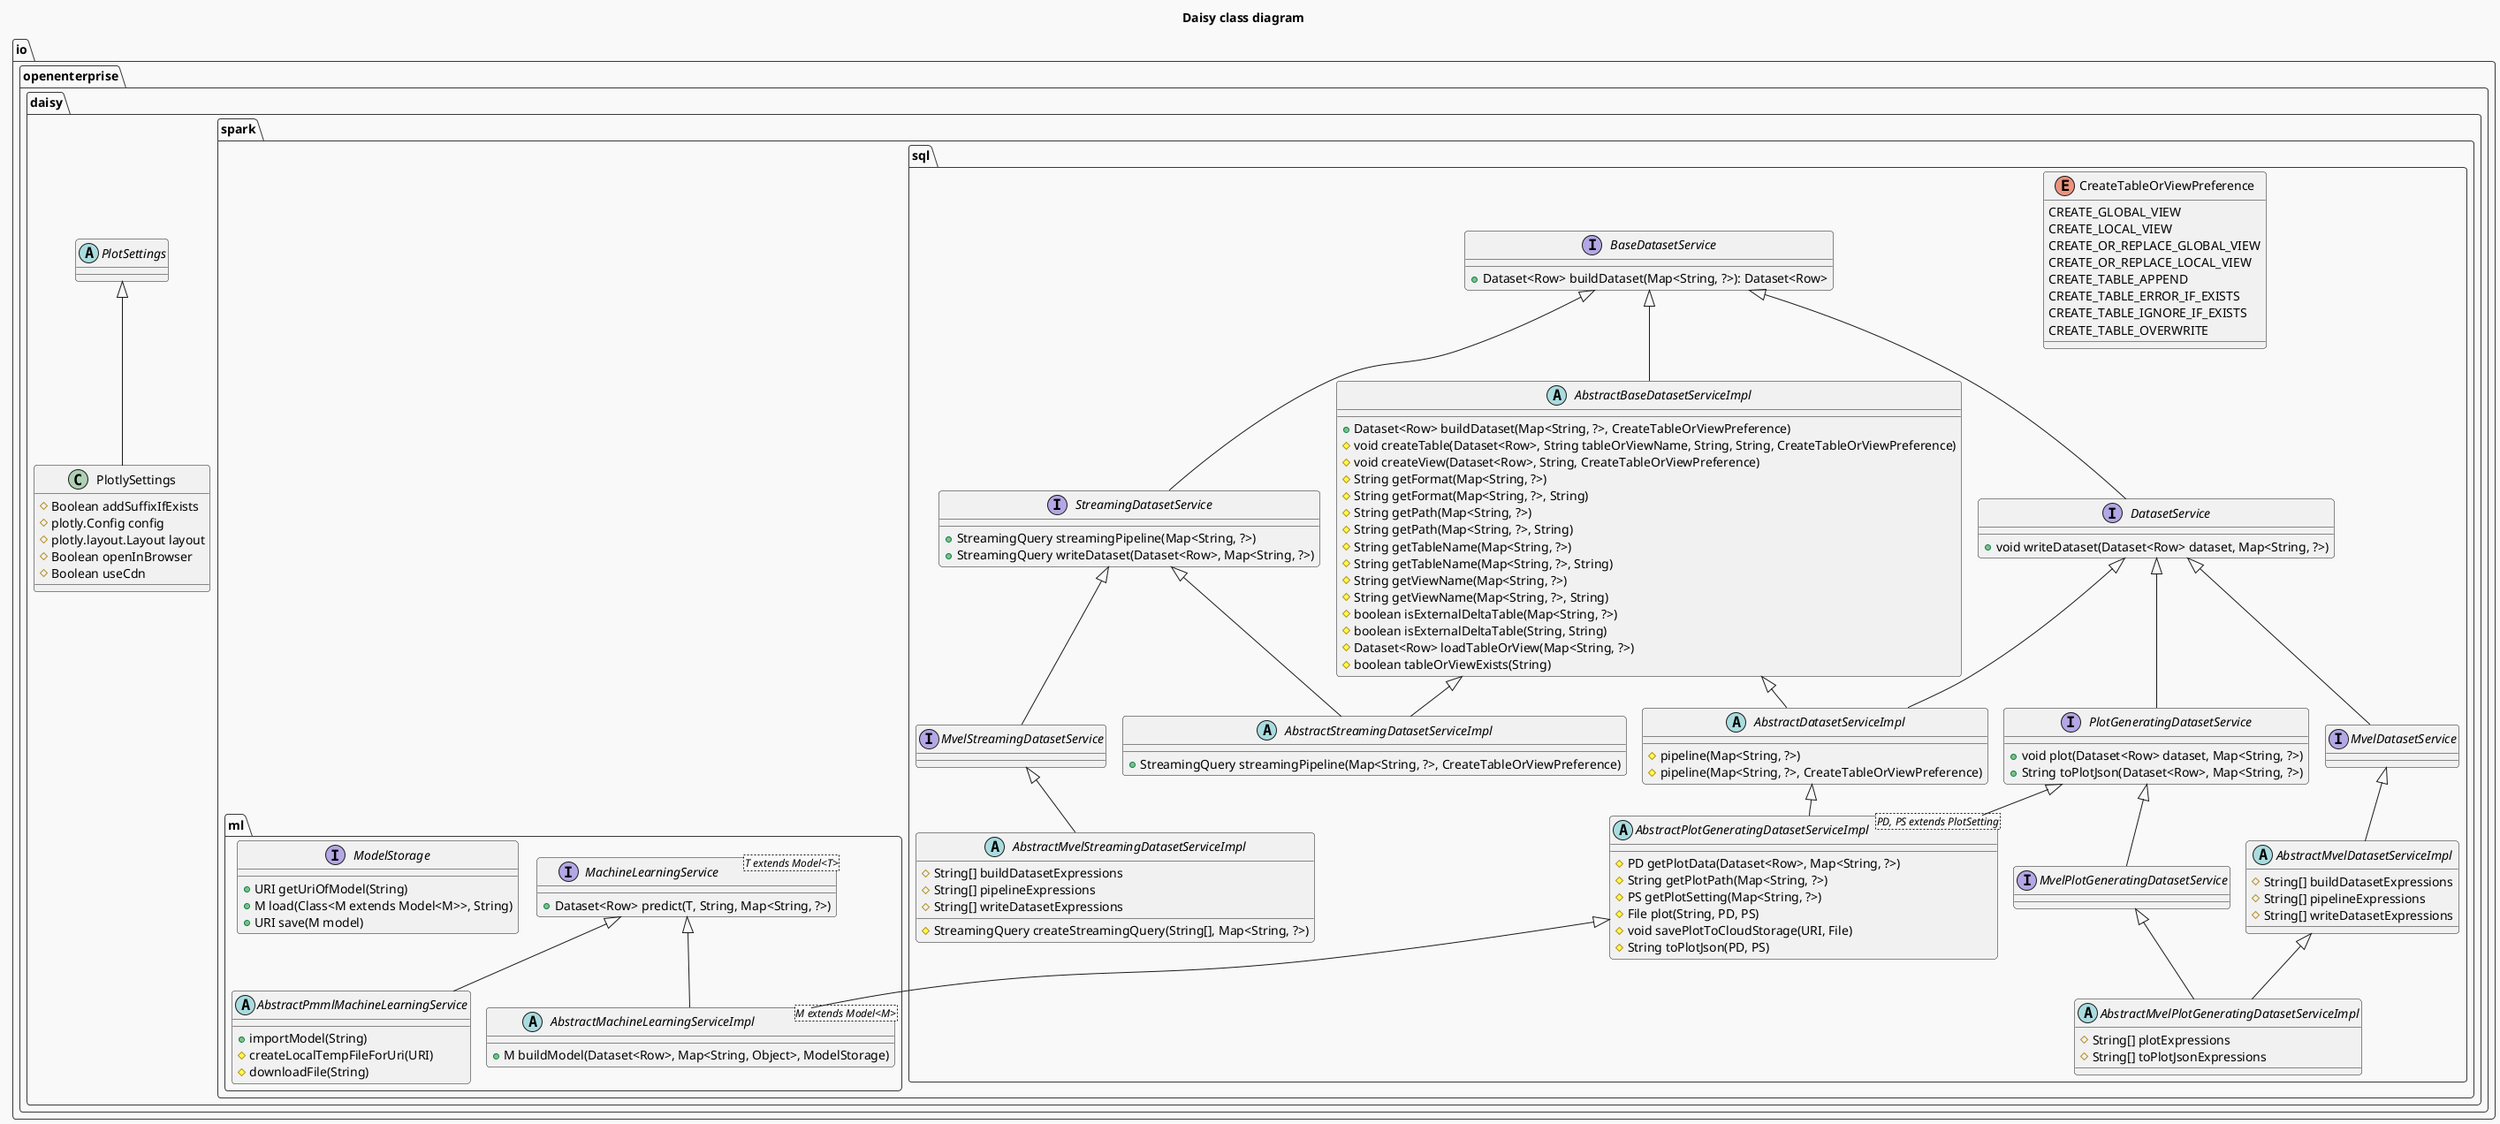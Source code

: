 @startuml
'https://plantuml.com/class-diagram

!pragma layout smetana
!theme mars

skinparam groupInheritance 1

title "Daisy class diagram"

package "io.openenterprise.daisy" {

    abstract class PlotSettings {}

    class PlotlySettings {
        #Boolean addSuffixIfExists
        #plotly.Config config
        #plotly.layout.Layout layout
        #Boolean openInBrowser
        #Boolean useCdn
    }

    PlotSettings <|-- PlotlySettings
}

package "io.openenterprise.daisy.spark.sql" {

    enum CreateTableOrViewPreference {
        CREATE_GLOBAL_VIEW
        CREATE_LOCAL_VIEW
        CREATE_OR_REPLACE_GLOBAL_VIEW
        CREATE_OR_REPLACE_LOCAL_VIEW
        CREATE_TABLE_APPEND
        CREATE_TABLE_ERROR_IF_EXISTS
        CREATE_TABLE_IGNORE_IF_EXISTS
        CREATE_TABLE_OVERWRITE
    }

    interface BaseDatasetService {
        +Dataset<Row> buildDataset(Map<String, ?>): Dataset<Row>
    }

    interface DatasetService {
        +void writeDataset(Dataset<Row> dataset, Map<String, ?>)
    }

    interface MvelDatasetService {}

    interface PlotGeneratingDatasetService {
        +void plot(Dataset<Row> dataset, Map<String, ?>)
        +String toPlotJson(Dataset<Row>, Map<String, ?>)
    }

    interface MvelPlotGeneratingDatasetService {}

    interface StreamingDatasetService {
        +StreamingQuery streamingPipeline(Map<String, ?>)
        +StreamingQuery writeDataset(Dataset<Row>, Map<String, ?>)
    }

    interface MvelStreamingDatasetService {}

    BaseDatasetService <|-- DatasetService
    BaseDatasetService <|-- StreamingDatasetService
    DatasetService <|-- MvelDatasetService
    DatasetService <|-- PlotGeneratingDatasetService
    PlotGeneratingDatasetService <|-- MvelPlotGeneratingDatasetService
    StreamingDatasetService <|-- MvelStreamingDatasetService

    abstract class AbstractBaseDatasetServiceImpl {
        +Dataset<Row> buildDataset(Map<String, ?>, CreateTableOrViewPreference)
        #void createTable(Dataset<Row>, String tableOrViewName, String, String, CreateTableOrViewPreference)
        #void createView(Dataset<Row>, String, CreateTableOrViewPreference)
        #String getFormat(Map<String, ?>)
        #String getFormat(Map<String, ?>, String)
        #String getPath(Map<String, ?>)
        #String getPath(Map<String, ?>, String)
        #String getTableName(Map<String, ?>)
        #String getTableName(Map<String, ?>, String)
        #String getViewName(Map<String, ?>)
        #String getViewName(Map<String, ?>, String)
        #boolean isExternalDeltaTable(Map<String, ?>)
        #boolean isExternalDeltaTable(String, String)
        #Dataset<Row> loadTableOrView(Map<String, ?>)
        #boolean tableOrViewExists(String)
    }

    BaseDatasetService <|-- AbstractBaseDatasetServiceImpl

    abstract class AbstractDatasetServiceImpl {
        #pipeline(Map<String, ?>)
        #pipeline(Map<String, ?>, CreateTableOrViewPreference)
    }

    AbstractBaseDatasetServiceImpl <|-- AbstractDatasetServiceImpl
    DatasetService <|-- AbstractDatasetServiceImpl

    abstract class AbstractMvelDatasetServiceImpl {
        #String[] buildDatasetExpressions
        #String[] pipelineExpressions
        #String[] writeDatasetExpressions
    }

    MvelDatasetService <|-- AbstractMvelDatasetServiceImpl

    abstract class AbstractMvelPlotGeneratingDatasetServiceImpl {
        #String[] plotExpressions
        #String[] toPlotJsonExpressions
    }

    AbstractMvelDatasetServiceImpl <|-- AbstractMvelPlotGeneratingDatasetServiceImpl
    MvelPlotGeneratingDatasetService <|-- AbstractMvelPlotGeneratingDatasetServiceImpl

    abstract class AbstractPlotGeneratingDatasetServiceImpl<PD, PS extends PlotSetting> {
        #PD getPlotData(Dataset<Row>, Map<String, ?>)
        #String getPlotPath(Map<String, ?>)
        #PS getPlotSetting(Map<String, ?>)
        #File plot(String, PD, PS)
        #void savePlotToCloudStorage(URI, File)
        #String toPlotJson(PD, PS)
    }

    AbstractDatasetServiceImpl <|-- AbstractPlotGeneratingDatasetServiceImpl
    PlotGeneratingDatasetService <|-- AbstractPlotGeneratingDatasetServiceImpl

    abstract class AbstractStreamingDatasetServiceImpl {
        +StreamingQuery streamingPipeline(Map<String, ?>, CreateTableOrViewPreference)
    }

    AbstractBaseDatasetServiceImpl <|-- AbstractStreamingDatasetServiceImpl
    StreamingDatasetService <|-- AbstractStreamingDatasetServiceImpl

    abstract class AbstractMvelStreamingDatasetServiceImpl {
        #String[] buildDatasetExpressions
        #String[] pipelineExpressions
        #String[] writeDatasetExpressions
        #StreamingQuery createStreamingQuery(String[], Map<String, ?>)
    }

    MvelStreamingDatasetService <|-- AbstractMvelStreamingDatasetServiceImpl
}
package "io.openenterprise.daisy.spark.ml" {

    interface MachineLearningService<T extends Model<T>> {
        +Dataset<Row> predict(T, String, Map<String, ?>)
    }

    abstract class AbstractMachineLearningServiceImpl<M extends Model<M>> {
        +M buildModel(Dataset<Row>, Map<String, Object>, ModelStorage)
    }

    abstract class AbstractPmmlMachineLearningService {
        +importModel(String)
        #createLocalTempFileForUri(URI)
        #downloadFile(String)
    }

    interface ModelStorage {
        +URI getUriOfModel(String)
        +M load(Class<M extends Model<M>>, String)
        +URI save(M model)
    }

    MachineLearningService <|-- AbstractMachineLearningServiceImpl
    AbstractPlotGeneratingDatasetServiceImpl <|-- AbstractMachineLearningServiceImpl
    MachineLearningService <|-- AbstractPmmlMachineLearningService
}

@enduml